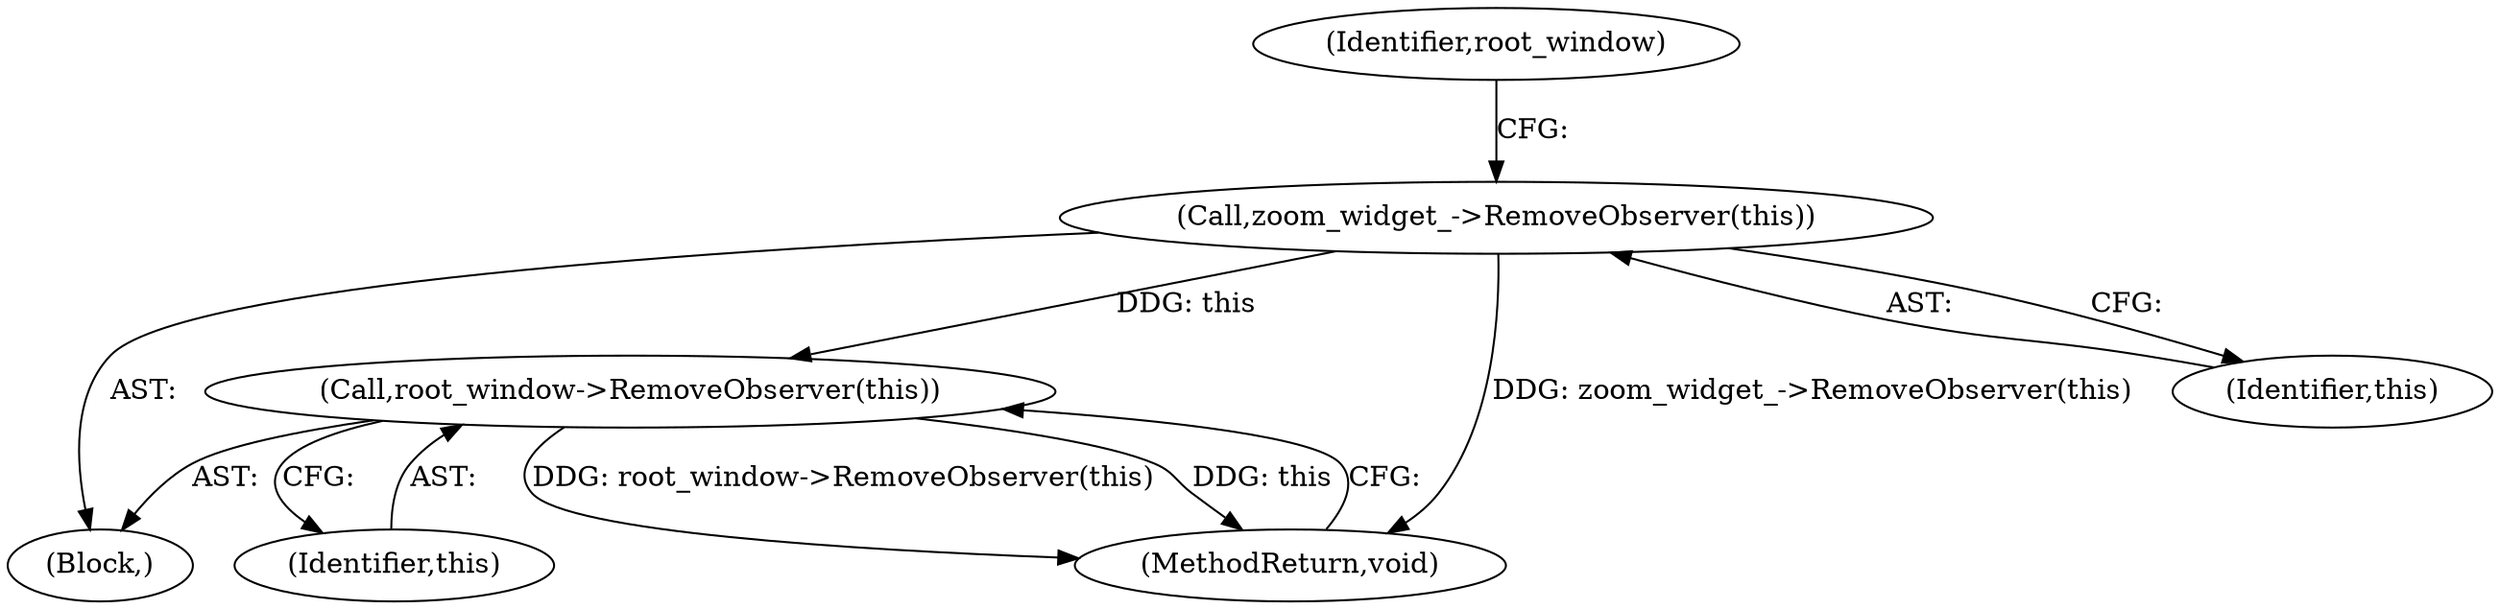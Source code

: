 digraph "1_Chrome_62b8b6e168a12263aab6b88dbef0b900cc37309f_13@API" {
"1000112" [label="(Call,root_window->RemoveObserver(this))"];
"1000104" [label="(Call,zoom_widget_->RemoveObserver(this))"];
"1000113" [label="(Identifier,this)"];
"1000108" [label="(Identifier,root_window)"];
"1000104" [label="(Call,zoom_widget_->RemoveObserver(this))"];
"1000112" [label="(Call,root_window->RemoveObserver(this))"];
"1000101" [label="(Block,)"];
"1000114" [label="(MethodReturn,void)"];
"1000105" [label="(Identifier,this)"];
"1000112" -> "1000101"  [label="AST: "];
"1000112" -> "1000113"  [label="CFG: "];
"1000113" -> "1000112"  [label="AST: "];
"1000114" -> "1000112"  [label="CFG: "];
"1000112" -> "1000114"  [label="DDG: root_window->RemoveObserver(this)"];
"1000112" -> "1000114"  [label="DDG: this"];
"1000104" -> "1000112"  [label="DDG: this"];
"1000104" -> "1000101"  [label="AST: "];
"1000104" -> "1000105"  [label="CFG: "];
"1000105" -> "1000104"  [label="AST: "];
"1000108" -> "1000104"  [label="CFG: "];
"1000104" -> "1000114"  [label="DDG: zoom_widget_->RemoveObserver(this)"];
}
